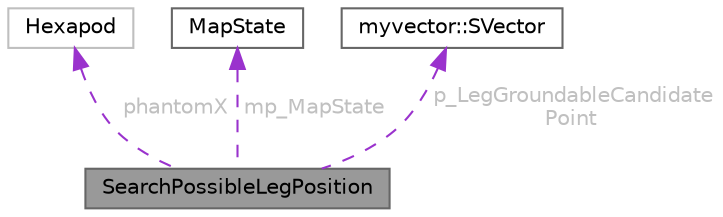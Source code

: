 digraph "SearchPossibleLegPosition"
{
 // LATEX_PDF_SIZE
  bgcolor="transparent";
  edge [fontname=Helvetica,fontsize=10,labelfontname=Helvetica,labelfontsize=10];
  node [fontname=Helvetica,fontsize=10,shape=box,height=0.2,width=0.4];
  Node1 [id="Node000001",label="SearchPossibleLegPosition",height=0.2,width=0.4,color="gray40", fillcolor="grey60", style="filled", fontcolor="black",tooltip=" "];
  Node2 -> Node1 [id="edge1_Node000001_Node000002",dir="back",color="darkorchid3",style="dashed",tooltip=" ",label=" phantomX",fontcolor="grey" ];
  Node2 [id="Node000002",label="Hexapod",height=0.2,width=0.4,color="grey75", fillcolor="white", style="filled",URL="$class_hexapod.html",tooltip=" "];
  Node3 -> Node1 [id="edge2_Node000001_Node000003",dir="back",color="darkorchid3",style="dashed",tooltip=" ",label=" mp_MapState",fontcolor="grey" ];
  Node3 [id="Node000003",label="MapState",height=0.2,width=0.4,color="gray40", fillcolor="white", style="filled",URL="$class_map_state.html",tooltip="マップを表すクラス．"];
  Node4 -> Node1 [id="edge3_Node000001_Node000004",dir="back",color="darkorchid3",style="dashed",tooltip=" ",label=" p_LegGroundableCandidate\lPoint",fontcolor="grey" ];
  Node4 [id="Node000004",label="myvector::SVector",height=0.2,width=0.4,color="gray40", fillcolor="white", style="filled",URL="$structmyvector_1_1_s_vector.html",tooltip="ベクトルを表す構造体"];
}
